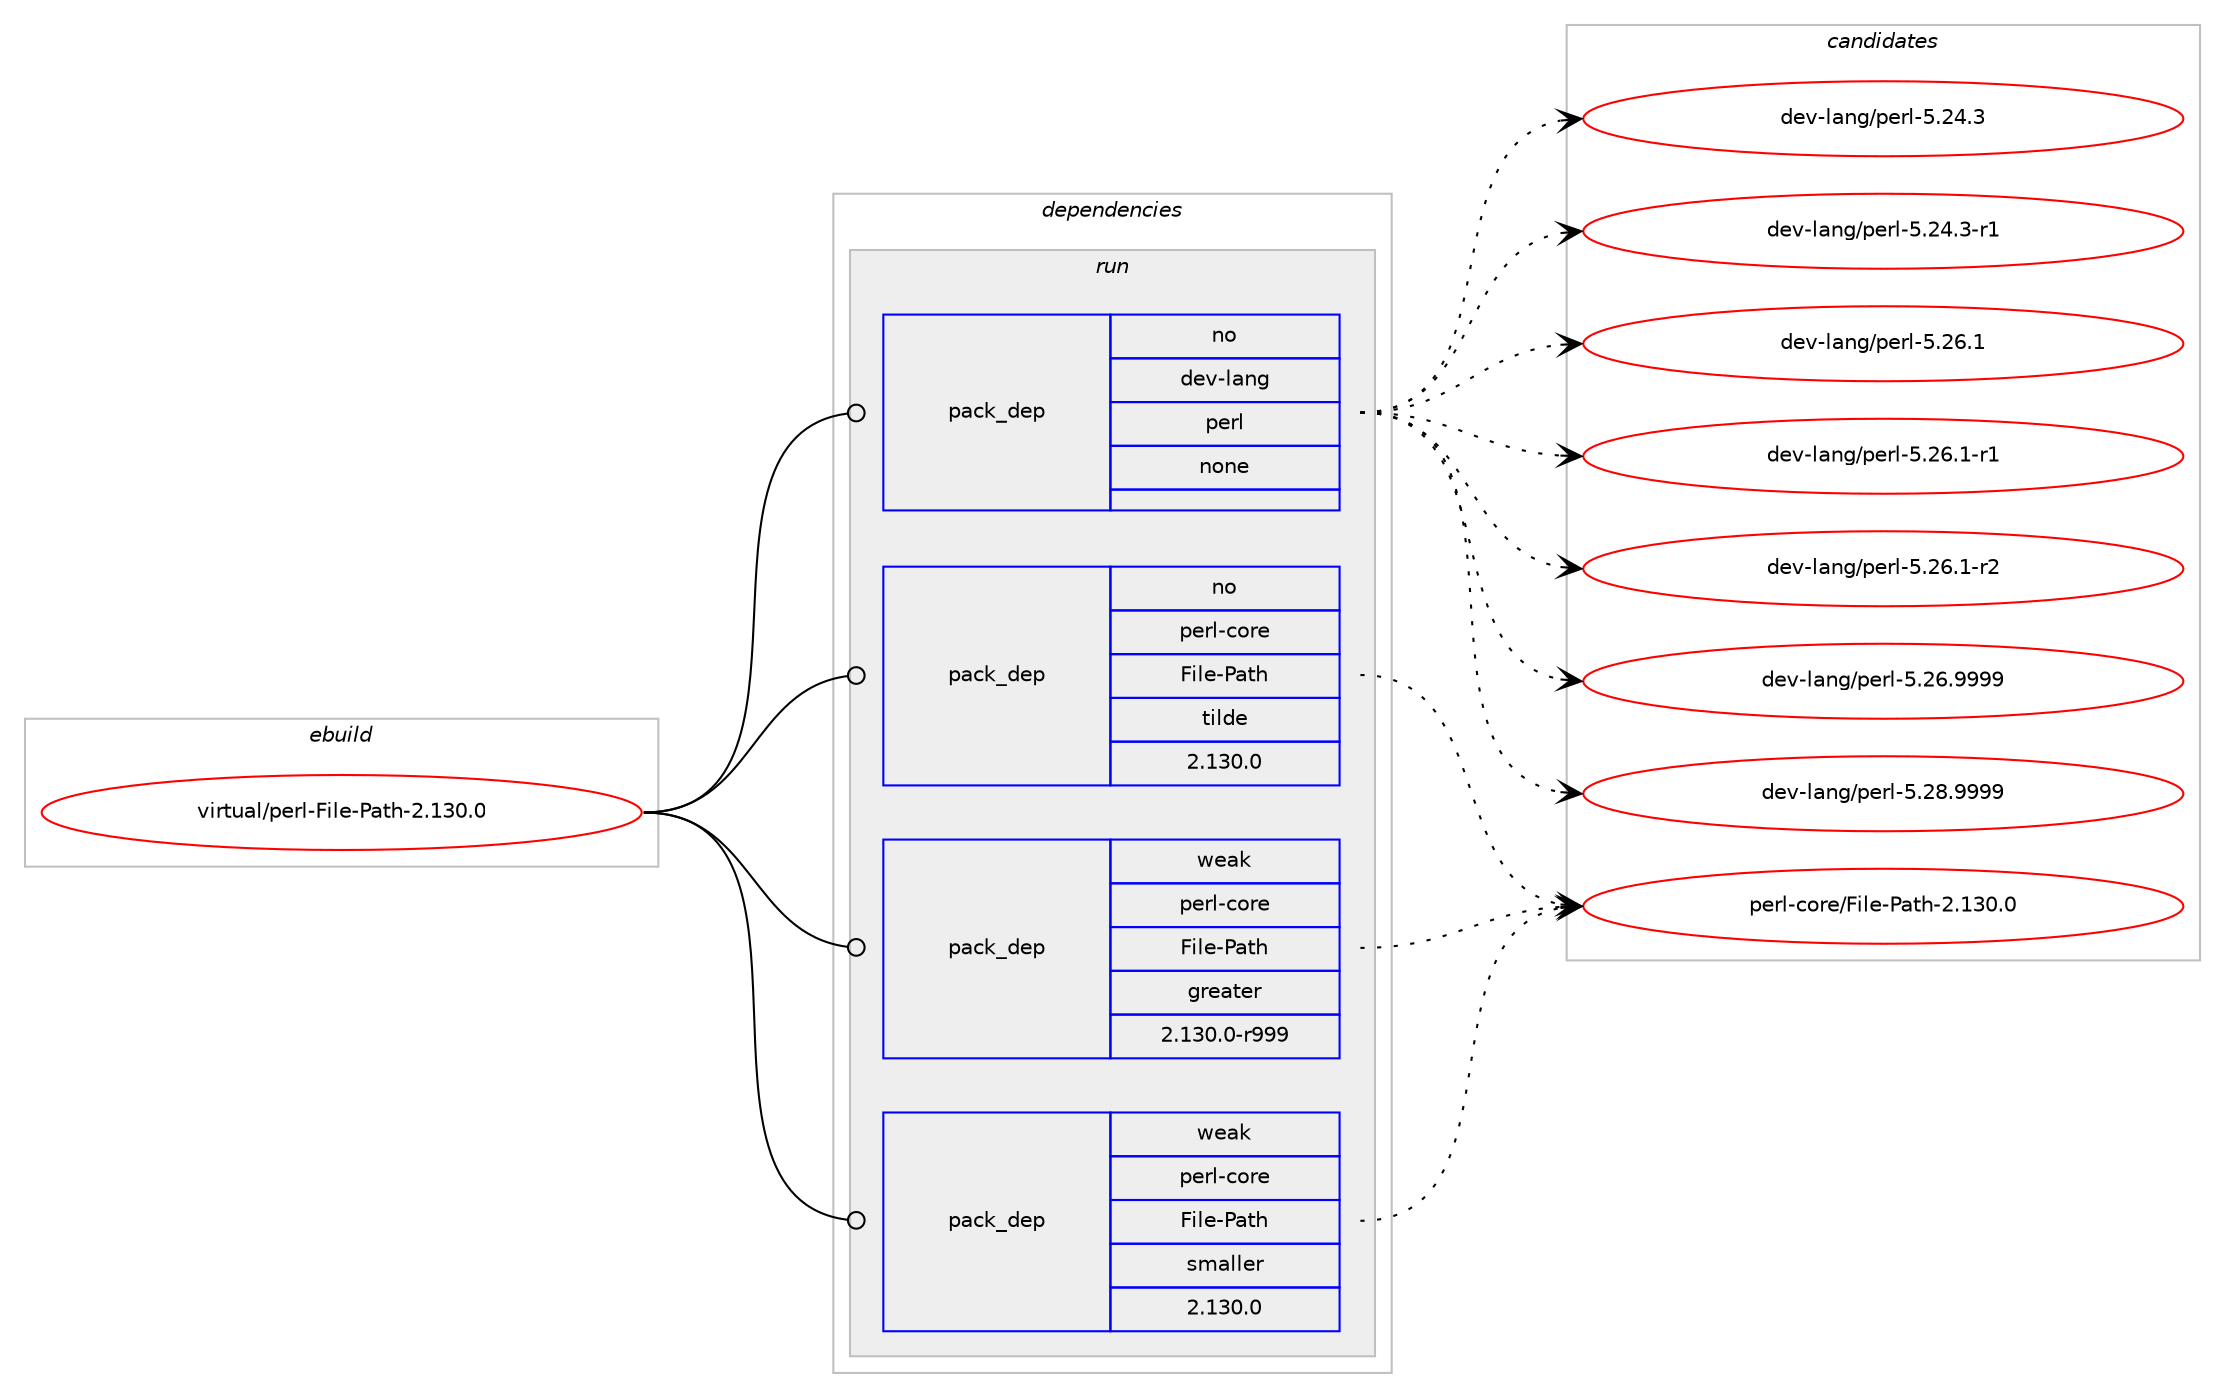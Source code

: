 digraph prolog {

# *************
# Graph options
# *************

newrank=true;
concentrate=true;
compound=true;
graph [rankdir=LR,fontname=Helvetica,fontsize=10,ranksep=1.5];#, ranksep=2.5, nodesep=0.2];
edge  [arrowhead=vee];
node  [fontname=Helvetica,fontsize=10];

# **********
# The ebuild
# **********

subgraph cluster_leftcol {
color=gray;
rank=same;
label=<<i>ebuild</i>>;
id [label="virtual/perl-File-Path-2.130.0", color=red, width=4, href="../virtual/perl-File-Path-2.130.0.svg"];
}

# ****************
# The dependencies
# ****************

subgraph cluster_midcol {
color=gray;
label=<<i>dependencies</i>>;
subgraph cluster_compile {
fillcolor="#eeeeee";
style=filled;
label=<<i>compile</i>>;
}
subgraph cluster_compileandrun {
fillcolor="#eeeeee";
style=filled;
label=<<i>compile and run</i>>;
}
subgraph cluster_run {
fillcolor="#eeeeee";
style=filled;
label=<<i>run</i>>;
subgraph pack7293 {
dependency8375 [label=<<TABLE BORDER="0" CELLBORDER="1" CELLSPACING="0" CELLPADDING="4" WIDTH="220"><TR><TD ROWSPAN="6" CELLPADDING="30">pack_dep</TD></TR><TR><TD WIDTH="110">no</TD></TR><TR><TD>dev-lang</TD></TR><TR><TD>perl</TD></TR><TR><TD>none</TD></TR><TR><TD></TD></TR></TABLE>>, shape=none, color=blue];
}
id:e -> dependency8375:w [weight=20,style="solid",arrowhead="odot"];
subgraph pack7294 {
dependency8376 [label=<<TABLE BORDER="0" CELLBORDER="1" CELLSPACING="0" CELLPADDING="4" WIDTH="220"><TR><TD ROWSPAN="6" CELLPADDING="30">pack_dep</TD></TR><TR><TD WIDTH="110">no</TD></TR><TR><TD>perl-core</TD></TR><TR><TD>File-Path</TD></TR><TR><TD>tilde</TD></TR><TR><TD>2.130.0</TD></TR></TABLE>>, shape=none, color=blue];
}
id:e -> dependency8376:w [weight=20,style="solid",arrowhead="odot"];
subgraph pack7295 {
dependency8377 [label=<<TABLE BORDER="0" CELLBORDER="1" CELLSPACING="0" CELLPADDING="4" WIDTH="220"><TR><TD ROWSPAN="6" CELLPADDING="30">pack_dep</TD></TR><TR><TD WIDTH="110">weak</TD></TR><TR><TD>perl-core</TD></TR><TR><TD>File-Path</TD></TR><TR><TD>greater</TD></TR><TR><TD>2.130.0-r999</TD></TR></TABLE>>, shape=none, color=blue];
}
id:e -> dependency8377:w [weight=20,style="solid",arrowhead="odot"];
subgraph pack7296 {
dependency8378 [label=<<TABLE BORDER="0" CELLBORDER="1" CELLSPACING="0" CELLPADDING="4" WIDTH="220"><TR><TD ROWSPAN="6" CELLPADDING="30">pack_dep</TD></TR><TR><TD WIDTH="110">weak</TD></TR><TR><TD>perl-core</TD></TR><TR><TD>File-Path</TD></TR><TR><TD>smaller</TD></TR><TR><TD>2.130.0</TD></TR></TABLE>>, shape=none, color=blue];
}
id:e -> dependency8378:w [weight=20,style="solid",arrowhead="odot"];
}
}

# **************
# The candidates
# **************

subgraph cluster_choices {
rank=same;
color=gray;
label=<<i>candidates</i>>;

subgraph choice7293 {
color=black;
nodesep=1;
choice10010111845108971101034711210111410845534650524651 [label="dev-lang/perl-5.24.3", color=red, width=4,href="../dev-lang/perl-5.24.3.svg"];
choice100101118451089711010347112101114108455346505246514511449 [label="dev-lang/perl-5.24.3-r1", color=red, width=4,href="../dev-lang/perl-5.24.3-r1.svg"];
choice10010111845108971101034711210111410845534650544649 [label="dev-lang/perl-5.26.1", color=red, width=4,href="../dev-lang/perl-5.26.1.svg"];
choice100101118451089711010347112101114108455346505446494511449 [label="dev-lang/perl-5.26.1-r1", color=red, width=4,href="../dev-lang/perl-5.26.1-r1.svg"];
choice100101118451089711010347112101114108455346505446494511450 [label="dev-lang/perl-5.26.1-r2", color=red, width=4,href="../dev-lang/perl-5.26.1-r2.svg"];
choice10010111845108971101034711210111410845534650544657575757 [label="dev-lang/perl-5.26.9999", color=red, width=4,href="../dev-lang/perl-5.26.9999.svg"];
choice10010111845108971101034711210111410845534650564657575757 [label="dev-lang/perl-5.28.9999", color=red, width=4,href="../dev-lang/perl-5.28.9999.svg"];
dependency8375:e -> choice10010111845108971101034711210111410845534650524651:w [style=dotted,weight="100"];
dependency8375:e -> choice100101118451089711010347112101114108455346505246514511449:w [style=dotted,weight="100"];
dependency8375:e -> choice10010111845108971101034711210111410845534650544649:w [style=dotted,weight="100"];
dependency8375:e -> choice100101118451089711010347112101114108455346505446494511449:w [style=dotted,weight="100"];
dependency8375:e -> choice100101118451089711010347112101114108455346505446494511450:w [style=dotted,weight="100"];
dependency8375:e -> choice10010111845108971101034711210111410845534650544657575757:w [style=dotted,weight="100"];
dependency8375:e -> choice10010111845108971101034711210111410845534650564657575757:w [style=dotted,weight="100"];
}
subgraph choice7294 {
color=black;
nodesep=1;
choice112101114108459911111410147701051081014580971161044550464951484648 [label="perl-core/File-Path-2.130.0", color=red, width=4,href="../perl-core/File-Path-2.130.0.svg"];
dependency8376:e -> choice112101114108459911111410147701051081014580971161044550464951484648:w [style=dotted,weight="100"];
}
subgraph choice7295 {
color=black;
nodesep=1;
choice112101114108459911111410147701051081014580971161044550464951484648 [label="perl-core/File-Path-2.130.0", color=red, width=4,href="../perl-core/File-Path-2.130.0.svg"];
dependency8377:e -> choice112101114108459911111410147701051081014580971161044550464951484648:w [style=dotted,weight="100"];
}
subgraph choice7296 {
color=black;
nodesep=1;
choice112101114108459911111410147701051081014580971161044550464951484648 [label="perl-core/File-Path-2.130.0", color=red, width=4,href="../perl-core/File-Path-2.130.0.svg"];
dependency8378:e -> choice112101114108459911111410147701051081014580971161044550464951484648:w [style=dotted,weight="100"];
}
}

}
